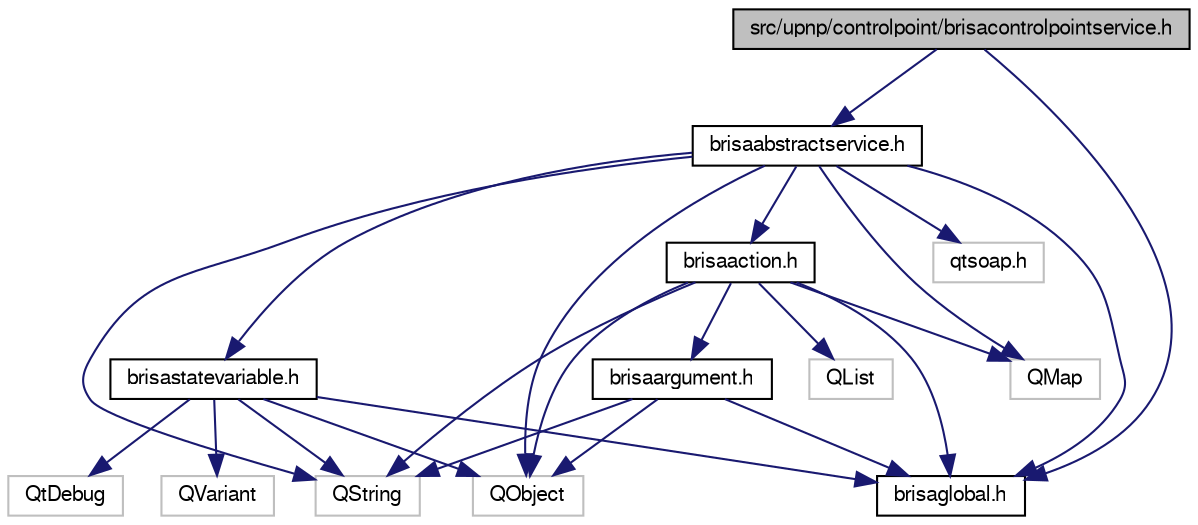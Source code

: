 digraph G
{
  bgcolor="transparent";
  edge [fontname="FreeSans",fontsize="10",labelfontname="FreeSans",labelfontsize="10"];
  node [fontname="FreeSans",fontsize="10",shape=record];
  Node1 [label="src/upnp/controlpoint/brisacontrolpointservice.h",height=0.2,width=0.4,color="black", fillcolor="grey75", style="filled" fontcolor="black"];
  Node1 -> Node2 [color="midnightblue",fontsize="10",style="solid",fontname="FreeSans"];
  Node2 [label="brisaabstractservice.h",height=0.2,width=0.4,color="black",URL="$brisaabstractservice_8h.html"];
  Node2 -> Node3 [color="midnightblue",fontsize="10",style="solid",fontname="FreeSans"];
  Node3 [label="brisaaction.h",height=0.2,width=0.4,color="black",URL="$brisaaction_8h.html"];
  Node3 -> Node4 [color="midnightblue",fontsize="10",style="solid",fontname="FreeSans"];
  Node4 [label="brisaargument.h",height=0.2,width=0.4,color="black",URL="$brisaargument_8h.html"];
  Node4 -> Node5 [color="midnightblue",fontsize="10",style="solid",fontname="FreeSans"];
  Node5 [label="QObject",height=0.2,width=0.4,color="grey75"];
  Node4 -> Node6 [color="midnightblue",fontsize="10",style="solid",fontname="FreeSans"];
  Node6 [label="QString",height=0.2,width=0.4,color="grey75"];
  Node4 -> Node7 [color="midnightblue",fontsize="10",style="solid",fontname="FreeSans"];
  Node7 [label="brisaglobal.h",height=0.2,width=0.4,color="black",URL="$brisaglobal_8h.html"];
  Node3 -> Node7 [color="midnightblue",fontsize="10",style="solid",fontname="FreeSans"];
  Node3 -> Node6 [color="midnightblue",fontsize="10",style="solid",fontname="FreeSans"];
  Node3 -> Node8 [color="midnightblue",fontsize="10",style="solid",fontname="FreeSans"];
  Node8 [label="QList",height=0.2,width=0.4,color="grey75"];
  Node3 -> Node9 [color="midnightblue",fontsize="10",style="solid",fontname="FreeSans"];
  Node9 [label="QMap",height=0.2,width=0.4,color="grey75"];
  Node3 -> Node5 [color="midnightblue",fontsize="10",style="solid",fontname="FreeSans"];
  Node2 -> Node10 [color="midnightblue",fontsize="10",style="solid",fontname="FreeSans"];
  Node10 [label="brisastatevariable.h",height=0.2,width=0.4,color="black",URL="$brisastatevariable_8h.html"];
  Node10 -> Node6 [color="midnightblue",fontsize="10",style="solid",fontname="FreeSans"];
  Node10 -> Node11 [color="midnightblue",fontsize="10",style="solid",fontname="FreeSans"];
  Node11 [label="QVariant",height=0.2,width=0.4,color="grey75"];
  Node10 -> Node5 [color="midnightblue",fontsize="10",style="solid",fontname="FreeSans"];
  Node10 -> Node12 [color="midnightblue",fontsize="10",style="solid",fontname="FreeSans"];
  Node12 [label="QtDebug",height=0.2,width=0.4,color="grey75"];
  Node10 -> Node7 [color="midnightblue",fontsize="10",style="solid",fontname="FreeSans"];
  Node2 -> Node7 [color="midnightblue",fontsize="10",style="solid",fontname="FreeSans"];
  Node2 -> Node13 [color="midnightblue",fontsize="10",style="solid",fontname="FreeSans"];
  Node13 [label="qtsoap.h",height=0.2,width=0.4,color="grey75"];
  Node2 -> Node9 [color="midnightblue",fontsize="10",style="solid",fontname="FreeSans"];
  Node2 -> Node6 [color="midnightblue",fontsize="10",style="solid",fontname="FreeSans"];
  Node2 -> Node5 [color="midnightblue",fontsize="10",style="solid",fontname="FreeSans"];
  Node1 -> Node7 [color="midnightblue",fontsize="10",style="solid",fontname="FreeSans"];
}
